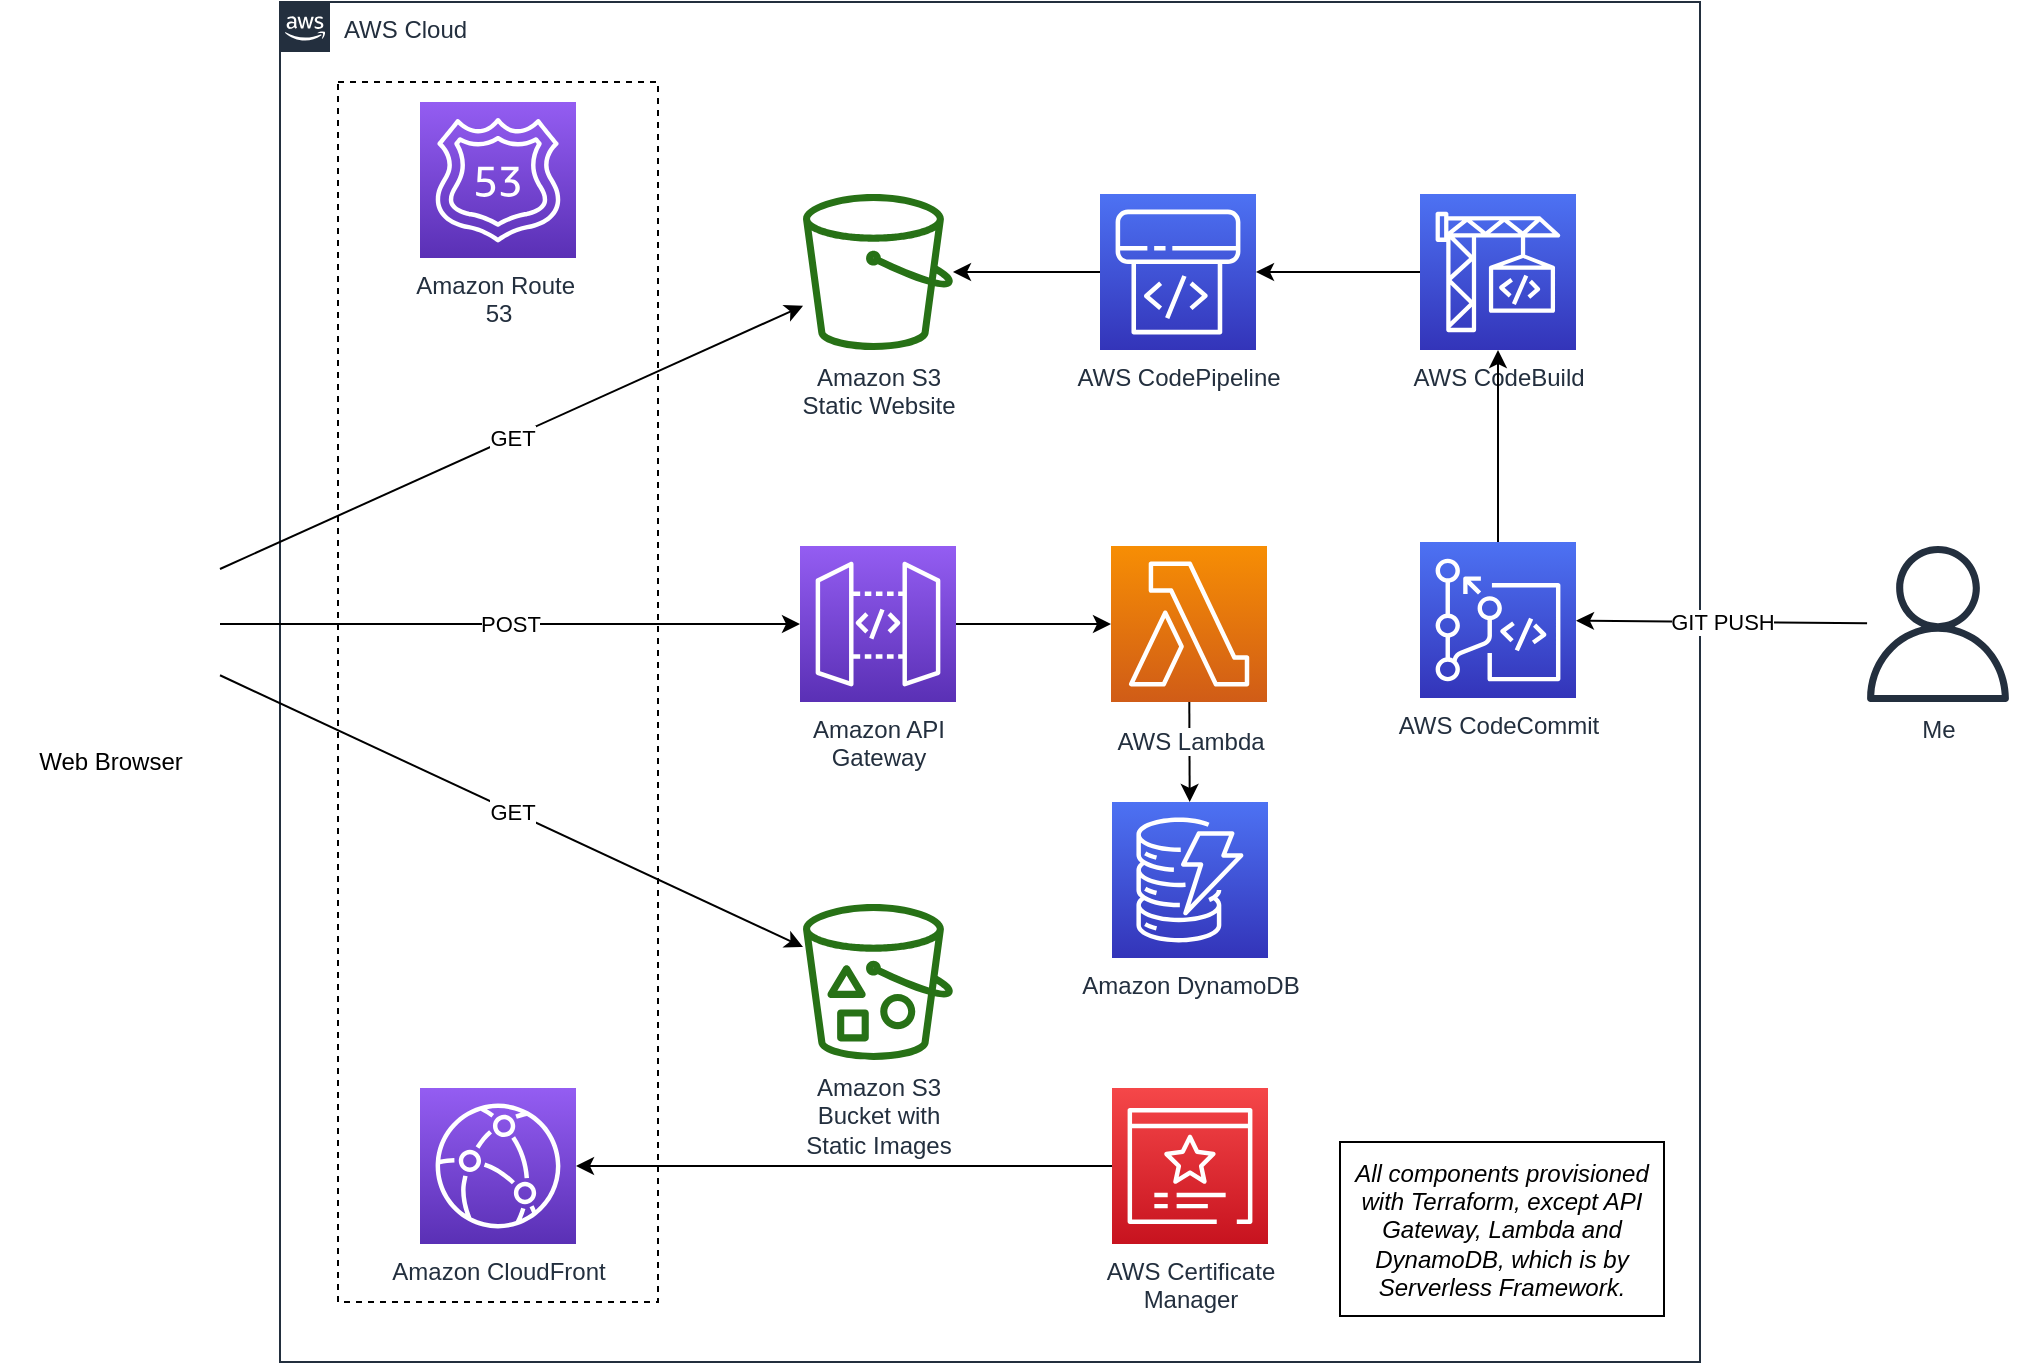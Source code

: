 <mxfile version="12.9.8" type="github"><diagram id="Ht1M8jgEwFfnCIfOTk4-" name="Page-1"><mxGraphModel dx="2769" dy="981" grid="1" gridSize="10" guides="1" tooltips="1" connect="1" arrows="1" fold="1" page="1" pageScale="1" pageWidth="1169" pageHeight="827" math="0" shadow="0"><root><mxCell id="0"/><mxCell id="1" parent="0"/><mxCell id="ZJpLiVR_1N5eJbeQ5HTK-41" value="AWS Cloud" style="points=[[0,0],[0.25,0],[0.5,0],[0.75,0],[1,0],[1,0.25],[1,0.5],[1,0.75],[1,1],[0.75,1],[0.5,1],[0.25,1],[0,1],[0,0.75],[0,0.5],[0,0.25]];outlineConnect=0;gradientColor=none;html=1;whiteSpace=wrap;fontSize=12;fontStyle=0;shape=mxgraph.aws4.group;grIcon=mxgraph.aws4.group_aws_cloud_alt;strokeColor=#232F3E;fillColor=none;verticalAlign=top;align=left;spacingLeft=30;fontColor=#232F3E;dashed=0;labelBackgroundColor=#ffffff;" vertex="1" parent="1"><mxGeometry x="-1000" y="90" width="710" height="680" as="geometry"/></mxCell><mxCell id="ZJpLiVR_1N5eJbeQ5HTK-45" style="edgeStyle=none;rounded=0;orthogonalLoop=1;jettySize=auto;html=1;labelBackgroundColor=#FFFFFF;" edge="1" parent="1" source="UEzPUAAOIrF-is8g5C7q-85" target="ZJpLiVR_1N5eJbeQ5HTK-1"><mxGeometry relative="1" as="geometry"/></mxCell><mxCell id="UEzPUAAOIrF-is8g5C7q-85" value="AWS Lambda" style="outlineConnect=0;fontColor=#232F3E;gradientColor=#F78E04;gradientDirection=north;fillColor=#D05C17;strokeColor=#ffffff;dashed=0;verticalLabelPosition=bottom;verticalAlign=top;align=center;html=1;fontSize=12;fontStyle=0;aspect=fixed;shape=mxgraph.aws4.resourceIcon;resIcon=mxgraph.aws4.lambda;labelBackgroundColor=#FFFFFF;spacingTop=6;" parent="1" vertex="1"><mxGeometry x="-584.5" y="362" width="78" height="78" as="geometry"/></mxCell><mxCell id="UEzPUAAOIrF-is8g5C7q-108" value="" style="rounded=0;whiteSpace=wrap;html=1;labelBackgroundColor=none;fillColor=none;dashed=1;" parent="1" vertex="1"><mxGeometry x="-971" y="130" width="160" height="610" as="geometry"/></mxCell><mxCell id="ZJpLiVR_1N5eJbeQ5HTK-1" value="Amazon DynamoDB" style="outlineConnect=0;fontColor=#232F3E;gradientColor=#4D72F3;gradientDirection=north;fillColor=#3334B9;strokeColor=#ffffff;dashed=0;verticalLabelPosition=bottom;verticalAlign=top;align=center;html=1;fontSize=12;fontStyle=0;aspect=fixed;shape=mxgraph.aws4.resourceIcon;resIcon=mxgraph.aws4.dynamodb;labelBackgroundColor=#FFFFFF;" vertex="1" parent="1"><mxGeometry x="-584" y="490" width="78" height="78" as="geometry"/></mxCell><mxCell id="ZJpLiVR_1N5eJbeQ5HTK-37" style="edgeStyle=orthogonalEdgeStyle;rounded=0;orthogonalLoop=1;jettySize=auto;html=1;labelBackgroundColor=#FFFFFF;" edge="1" parent="1" source="ZJpLiVR_1N5eJbeQ5HTK-4" target="ZJpLiVR_1N5eJbeQ5HTK-11"><mxGeometry relative="1" as="geometry"/></mxCell><mxCell id="ZJpLiVR_1N5eJbeQ5HTK-4" value="AWS CodePipeline" style="outlineConnect=0;fontColor=#232F3E;gradientColor=#4D72F3;gradientDirection=north;fillColor=#3334B9;strokeColor=#ffffff;dashed=0;verticalLabelPosition=bottom;verticalAlign=top;align=center;html=1;fontSize=12;fontStyle=0;aspect=fixed;shape=mxgraph.aws4.resourceIcon;resIcon=mxgraph.aws4.codepipeline;labelBackgroundColor=#FFFFFF;" vertex="1" parent="1"><mxGeometry x="-590" y="186" width="78" height="78" as="geometry"/></mxCell><mxCell id="ZJpLiVR_1N5eJbeQ5HTK-36" style="edgeStyle=orthogonalEdgeStyle;rounded=0;orthogonalLoop=1;jettySize=auto;html=1;labelBackgroundColor=#FFFFFF;" edge="1" parent="1" source="ZJpLiVR_1N5eJbeQ5HTK-5" target="ZJpLiVR_1N5eJbeQ5HTK-4"><mxGeometry relative="1" as="geometry"/></mxCell><mxCell id="ZJpLiVR_1N5eJbeQ5HTK-5" value="AWS CodeBuild" style="outlineConnect=0;fontColor=#232F3E;gradientColor=#4D72F3;gradientDirection=north;fillColor=#3334B9;strokeColor=#ffffff;dashed=0;verticalLabelPosition=bottom;verticalAlign=top;align=center;html=1;fontSize=12;fontStyle=0;aspect=fixed;shape=mxgraph.aws4.resourceIcon;resIcon=mxgraph.aws4.codebuild;labelBackgroundColor=#FFFFFF;" vertex="1" parent="1"><mxGeometry x="-430" y="186" width="78" height="78" as="geometry"/></mxCell><mxCell id="ZJpLiVR_1N5eJbeQ5HTK-44" style="edgeStyle=none;rounded=0;orthogonalLoop=1;jettySize=auto;html=1;labelBackgroundColor=#FFFFFF;" edge="1" parent="1" source="ZJpLiVR_1N5eJbeQ5HTK-6" target="UEzPUAAOIrF-is8g5C7q-85"><mxGeometry relative="1" as="geometry"/></mxCell><mxCell id="ZJpLiVR_1N5eJbeQ5HTK-6" value="Amazon API &lt;br&gt;Gateway" style="outlineConnect=0;fontColor=#232F3E;gradientColor=#945DF2;gradientDirection=north;fillColor=#5A30B5;strokeColor=#ffffff;dashed=0;verticalLabelPosition=bottom;verticalAlign=top;align=center;html=1;fontSize=12;fontStyle=0;aspect=fixed;shape=mxgraph.aws4.resourceIcon;resIcon=mxgraph.aws4.api_gateway;labelBackgroundColor=#FFFFFF;" vertex="1" parent="1"><mxGeometry x="-740" y="362" width="78" height="78" as="geometry"/></mxCell><mxCell id="ZJpLiVR_1N5eJbeQ5HTK-35" style="edgeStyle=orthogonalEdgeStyle;rounded=0;orthogonalLoop=1;jettySize=auto;html=1;labelBackgroundColor=#FFFFFF;" edge="1" parent="1" source="ZJpLiVR_1N5eJbeQ5HTK-7" target="ZJpLiVR_1N5eJbeQ5HTK-5"><mxGeometry relative="1" as="geometry"/></mxCell><mxCell id="ZJpLiVR_1N5eJbeQ5HTK-7" value="AWS CodeCommit" style="outlineConnect=0;fontColor=#232F3E;gradientColor=#4D72F3;gradientDirection=north;fillColor=#3334B9;strokeColor=#ffffff;dashed=0;verticalLabelPosition=bottom;verticalAlign=top;align=center;html=1;fontSize=12;fontStyle=0;aspect=fixed;shape=mxgraph.aws4.resourceIcon;resIcon=mxgraph.aws4.codecommit;labelBackgroundColor=#FFFFFF;" vertex="1" parent="1"><mxGeometry x="-430" y="360" width="78" height="78" as="geometry"/></mxCell><mxCell id="ZJpLiVR_1N5eJbeQ5HTK-8" value="Amazon CloudFront" style="outlineConnect=0;fontColor=#232F3E;gradientColor=#945DF2;gradientDirection=north;fillColor=#5A30B5;strokeColor=#ffffff;dashed=0;verticalLabelPosition=bottom;verticalAlign=top;align=center;html=1;fontSize=12;fontStyle=0;aspect=fixed;shape=mxgraph.aws4.resourceIcon;resIcon=mxgraph.aws4.cloudfront;labelBackgroundColor=#ffffff;" vertex="1" parent="1"><mxGeometry x="-930" y="633" width="78" height="78" as="geometry"/></mxCell><mxCell id="ZJpLiVR_1N5eJbeQ5HTK-9" value="Amazon Route&amp;nbsp;&lt;br&gt;53" style="outlineConnect=0;fontColor=#232F3E;gradientColor=#945DF2;gradientDirection=north;fillColor=#5A30B5;strokeColor=#ffffff;dashed=0;verticalLabelPosition=bottom;verticalAlign=top;align=center;html=1;fontSize=12;fontStyle=0;aspect=fixed;shape=mxgraph.aws4.resourceIcon;resIcon=mxgraph.aws4.route_53;labelBackgroundColor=#FFFFFF;" vertex="1" parent="1"><mxGeometry x="-930" y="140" width="78" height="78" as="geometry"/></mxCell><mxCell id="ZJpLiVR_1N5eJbeQ5HTK-10" value="Amazon S3 &lt;br&gt;Bucket with &lt;br&gt;Static Images" style="outlineConnect=0;fontColor=#232F3E;gradientColor=none;fillColor=#277116;strokeColor=none;dashed=0;verticalLabelPosition=bottom;verticalAlign=top;align=center;html=1;fontSize=12;fontStyle=0;aspect=fixed;pointerEvents=1;shape=mxgraph.aws4.bucket_with_objects;labelBackgroundColor=#FFFFFF;" vertex="1" parent="1"><mxGeometry x="-738.5" y="541" width="75" height="78" as="geometry"/></mxCell><mxCell id="ZJpLiVR_1N5eJbeQ5HTK-11" value="Amazon S3&lt;br&gt;Static Website" style="outlineConnect=0;fontColor=#232F3E;gradientColor=none;fillColor=#277116;strokeColor=none;dashed=0;verticalLabelPosition=bottom;verticalAlign=top;align=center;html=1;fontSize=12;fontStyle=0;aspect=fixed;pointerEvents=1;shape=mxgraph.aws4.bucket;labelBackgroundColor=#FFFFFF;" vertex="1" parent="1"><mxGeometry x="-738.5" y="186" width="75" height="78" as="geometry"/></mxCell><mxCell id="ZJpLiVR_1N5eJbeQ5HTK-46" style="edgeStyle=none;rounded=0;orthogonalLoop=1;jettySize=auto;html=1;labelBackgroundColor=#FFFFFF;" edge="1" parent="1" source="ZJpLiVR_1N5eJbeQ5HTK-19" target="ZJpLiVR_1N5eJbeQ5HTK-8"><mxGeometry relative="1" as="geometry"/></mxCell><mxCell id="ZJpLiVR_1N5eJbeQ5HTK-19" value="&lt;span style=&quot;&quot;&gt;AWS Certificate&lt;br&gt;Manager&lt;/span&gt;" style="outlineConnect=0;fontColor=#232F3E;gradientColor=#F54749;gradientDirection=north;fillColor=#C7131F;strokeColor=#ffffff;dashed=0;verticalLabelPosition=bottom;verticalAlign=top;align=center;html=1;fontSize=12;fontStyle=0;aspect=fixed;shape=mxgraph.aws4.resourceIcon;resIcon=mxgraph.aws4.certificate_manager_3;labelBackgroundColor=#FFFFFF;" vertex="1" parent="1"><mxGeometry x="-584" y="633" width="78" height="78" as="geometry"/></mxCell><mxCell id="ZJpLiVR_1N5eJbeQ5HTK-38" value="GET" style="edgeStyle=none;rounded=0;orthogonalLoop=1;jettySize=auto;html=1;labelBackgroundColor=#FFFFFF;" edge="1" parent="1" source="ZJpLiVR_1N5eJbeQ5HTK-30" target="ZJpLiVR_1N5eJbeQ5HTK-10"><mxGeometry relative="1" as="geometry"/></mxCell><mxCell id="ZJpLiVR_1N5eJbeQ5HTK-39" value="GET" style="edgeStyle=none;rounded=0;orthogonalLoop=1;jettySize=auto;html=1;exitX=1;exitY=0.25;exitDx=0;exitDy=0;labelBackgroundColor=#FFFFFF;" edge="1" parent="1" source="ZJpLiVR_1N5eJbeQ5HTK-30" target="ZJpLiVR_1N5eJbeQ5HTK-11"><mxGeometry relative="1" as="geometry"/></mxCell><mxCell id="ZJpLiVR_1N5eJbeQ5HTK-40" value="POST" style="edgeStyle=none;rounded=0;orthogonalLoop=1;jettySize=auto;html=1;exitX=1;exitY=0.5;exitDx=0;exitDy=0;labelBackgroundColor=#FFFFFF;" edge="1" parent="1" source="ZJpLiVR_1N5eJbeQ5HTK-30" target="ZJpLiVR_1N5eJbeQ5HTK-6"><mxGeometry relative="1" as="geometry"/></mxCell><mxCell id="ZJpLiVR_1N5eJbeQ5HTK-30" value="Web Browser" style="shape=image;html=1;verticalAlign=top;verticalLabelPosition=bottom;labelBackgroundColor=#FFFFFF;imageAspect=0;aspect=fixed;image=https://cdn3.iconfinder.com/data/icons/streamline-icon-set-free-pack/48/Streamline-17-128.png;fillColor=none;" vertex="1" parent="1"><mxGeometry x="-1140" y="346" width="110" height="110" as="geometry"/></mxCell><mxCell id="ZJpLiVR_1N5eJbeQ5HTK-42" style="edgeStyle=none;rounded=0;orthogonalLoop=1;jettySize=auto;html=1;exitX=1;exitY=0.5;exitDx=0;exitDy=0;labelBackgroundColor=#FFFFFF;fontSize=20;" edge="1" parent="1"><mxGeometry relative="1" as="geometry"><mxPoint x="-140" y="235" as="sourcePoint"/><mxPoint x="-140" y="235" as="targetPoint"/></mxGeometry></mxCell><mxCell id="ZJpLiVR_1N5eJbeQ5HTK-49" value="GIT PUSH" style="edgeStyle=none;rounded=0;orthogonalLoop=1;jettySize=auto;html=1;labelBackgroundColor=#FFFFFF;" edge="1" parent="1" source="ZJpLiVR_1N5eJbeQ5HTK-48" target="ZJpLiVR_1N5eJbeQ5HTK-7"><mxGeometry relative="1" as="geometry"/></mxCell><mxCell id="ZJpLiVR_1N5eJbeQ5HTK-48" value="Me" style="outlineConnect=0;fontColor=#232F3E;gradientColor=none;fillColor=#232F3E;strokeColor=none;dashed=0;verticalLabelPosition=bottom;verticalAlign=top;align=center;html=1;fontSize=12;fontStyle=0;aspect=fixed;pointerEvents=1;shape=mxgraph.aws4.user;labelBackgroundColor=#ffffff;" vertex="1" parent="1"><mxGeometry x="-210" y="362" width="78" height="78" as="geometry"/></mxCell><mxCell id="ZJpLiVR_1N5eJbeQ5HTK-53" value="All components provisioned with Terraform, except API Gateway, Lambda and DynamoDB, which is by Serverless Framework." style="text;html=1;strokeColor=#000000;fillColor=none;align=center;verticalAlign=middle;whiteSpace=wrap;rounded=0;labelBackgroundColor=#ffffff;fontStyle=2" vertex="1" parent="1"><mxGeometry x="-470" y="660" width="162" height="87" as="geometry"/></mxCell></root></mxGraphModel></diagram></mxfile>